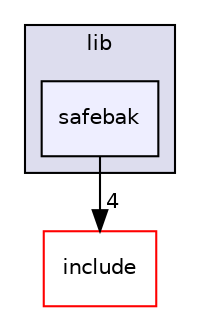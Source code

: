 digraph "core/lib/safebak" {
  compound=true
  node [ fontsize="10", fontname="Helvetica"];
  edge [ labelfontsize="10", labelfontname="Helvetica"];
  subgraph clusterdir_f8fc1035965dbcf3e6094016d717607e {
    graph [ bgcolor="#ddddee", pencolor="black", label="lib" fontname="Helvetica", fontsize="10", URL="dir_f8fc1035965dbcf3e6094016d717607e.html"]
  dir_5a4f5fa4ecded48ac2520795901b8a38 [shape=box, label="safebak", style="filled", fillcolor="#eeeeff", pencolor="black", URL="dir_5a4f5fa4ecded48ac2520795901b8a38.html"];
  }
  dir_24d671cfcbc5d5238a6bd565a49d198f [shape=box label="include" fillcolor="white" style="filled" color="red" URL="dir_24d671cfcbc5d5238a6bd565a49d198f.html"];
  dir_5a4f5fa4ecded48ac2520795901b8a38->dir_24d671cfcbc5d5238a6bd565a49d198f [headlabel="4", labeldistance=1.5 headhref="dir_000054_000050.html"];
}

